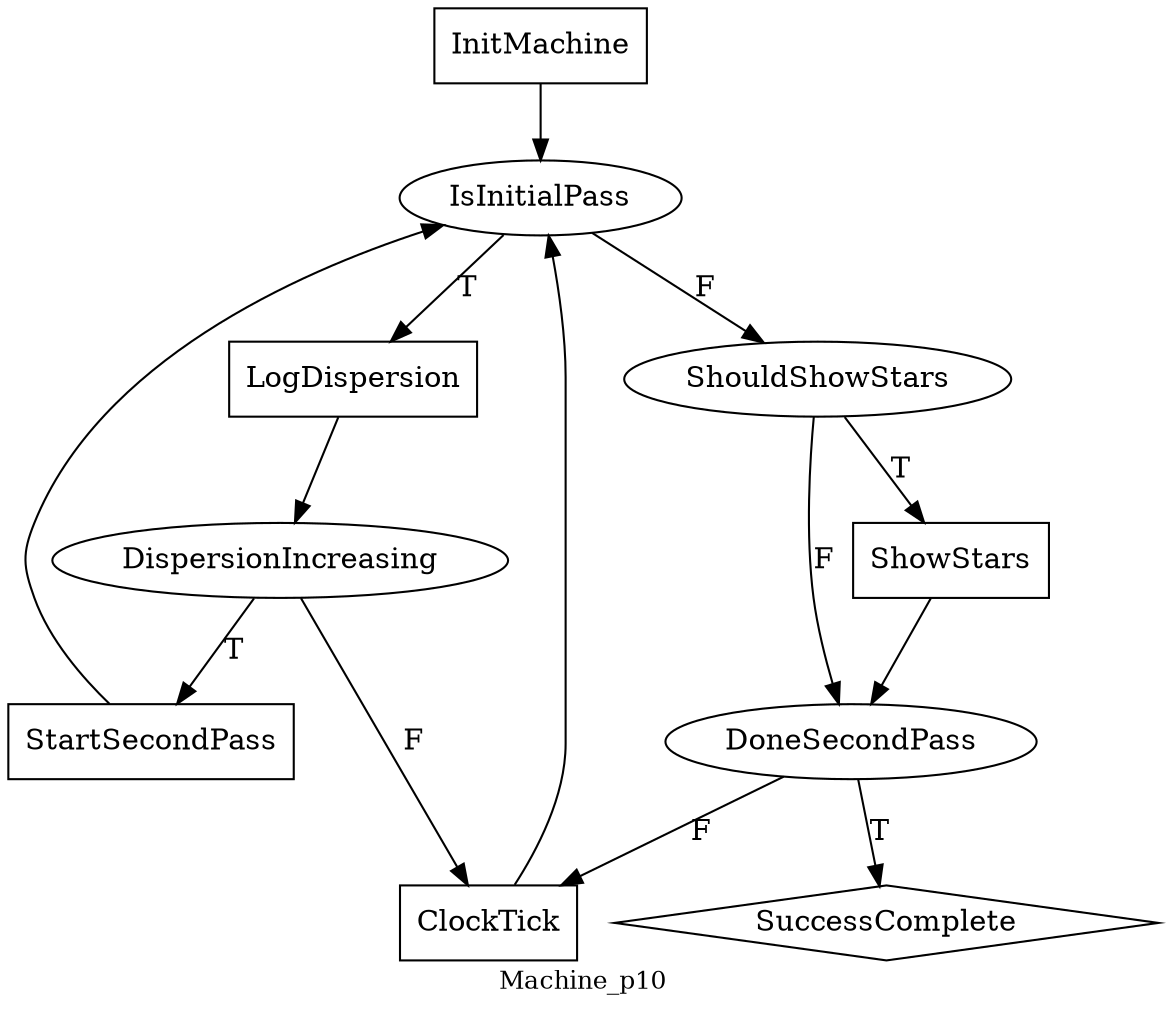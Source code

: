 digraph MyGraphName {
node [shape=box] InitMachine; LogDispersion; StartSecondPass; ClockTick; ShowStars
node [shape=diamond] SuccessComplete
node [shape=ellipse] IsInitialPass; DispersionIncreasing; ShouldShowStars; DoneSecondPass
InitMachine->IsInitialPass ;
IsInitialPass->ShouldShowStars [label=F];
ShowStars->DoneSecondPass ;
ShouldShowStars->ShowStars [label=T];
DoneSecondPass->SuccessComplete [label=T];
IsInitialPass->LogDispersion [label=T];
DispersionIncreasing->StartSecondPass [label=T];
ClockTick->IsInitialPass ;
StartSecondPass->IsInitialPass ;
DispersionIncreasing->ClockTick [label=F];
LogDispersion->DispersionIncreasing ;
DoneSecondPass->ClockTick [label=F];
ShouldShowStars->DoneSecondPass [label=F];
overlap=false
label=Machine_p10
fontsize=12
}
